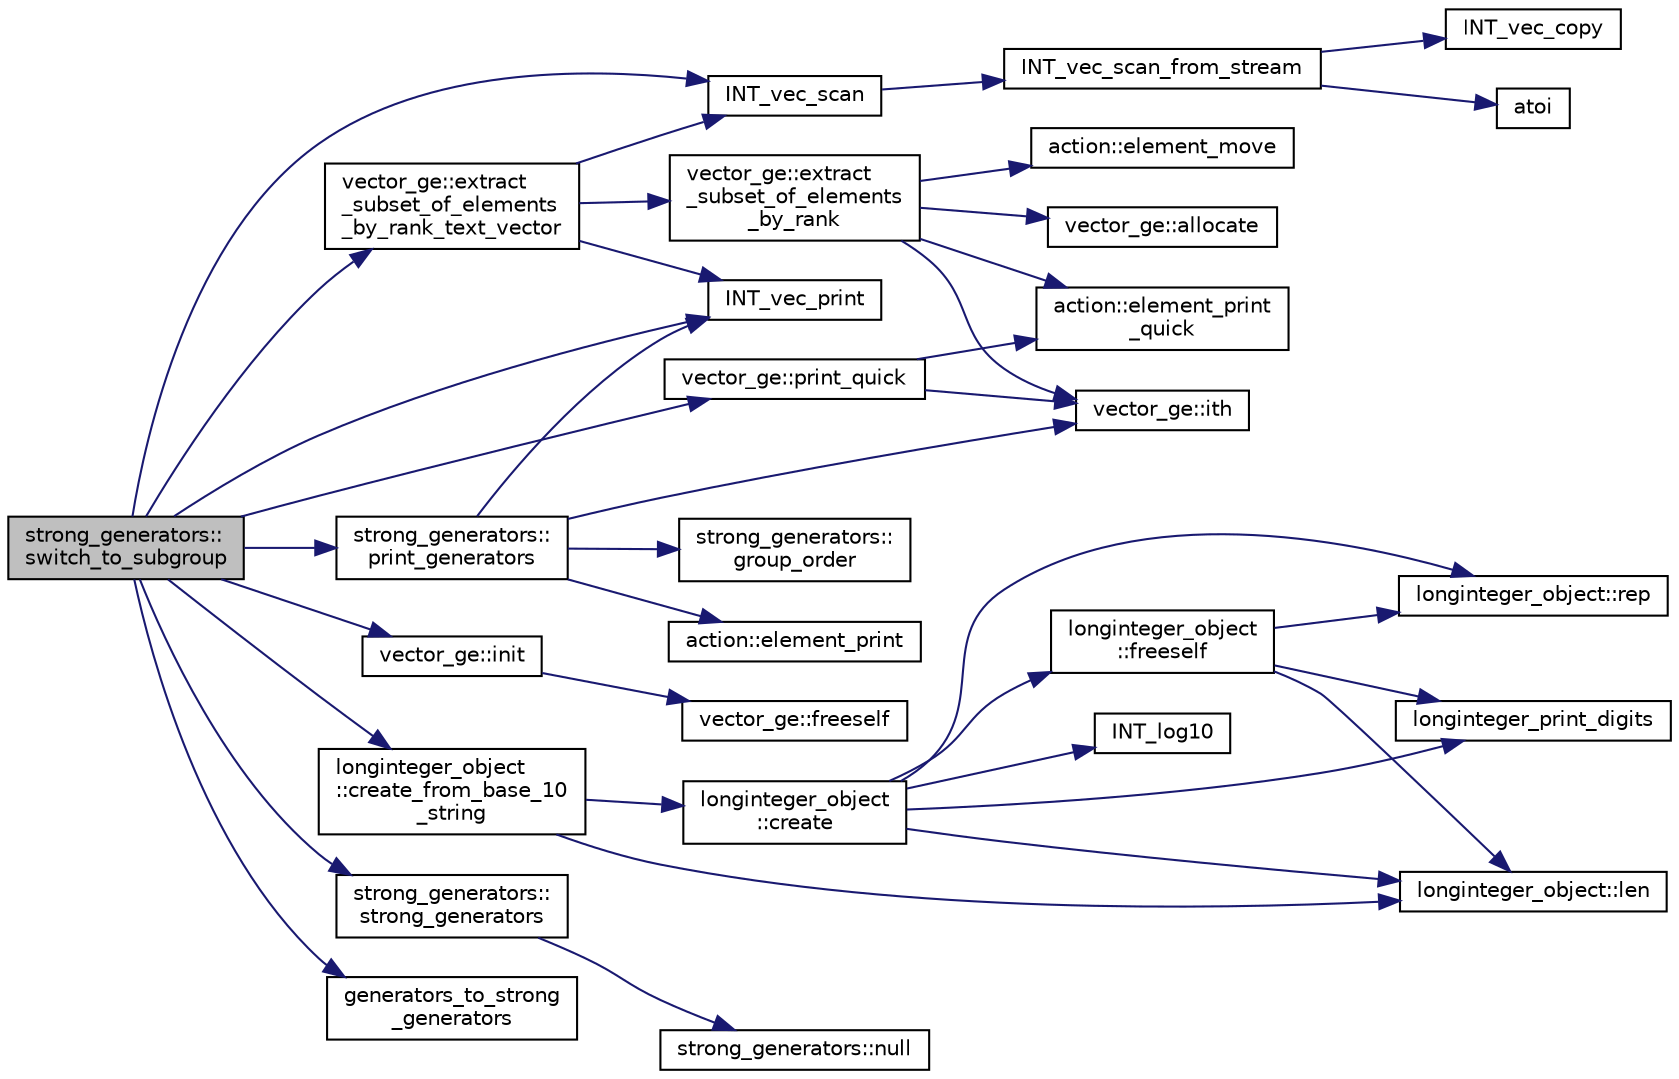 digraph "strong_generators::switch_to_subgroup"
{
  edge [fontname="Helvetica",fontsize="10",labelfontname="Helvetica",labelfontsize="10"];
  node [fontname="Helvetica",fontsize="10",shape=record];
  rankdir="LR";
  Node5452 [label="strong_generators::\lswitch_to_subgroup",height=0.2,width=0.4,color="black", fillcolor="grey75", style="filled", fontcolor="black"];
  Node5452 -> Node5453 [color="midnightblue",fontsize="10",style="solid",fontname="Helvetica"];
  Node5453 [label="INT_vec_scan",height=0.2,width=0.4,color="black", fillcolor="white", style="filled",URL="$d5/db4/io__and__os_8h.html#a9aa706d3f0c3bb83182eed9ab9747582"];
  Node5453 -> Node5454 [color="midnightblue",fontsize="10",style="solid",fontname="Helvetica"];
  Node5454 [label="INT_vec_scan_from_stream",height=0.2,width=0.4,color="black", fillcolor="white", style="filled",URL="$d4/d74/util_8_c.html#a7dc639ea3d5da900adb978c9322353a7"];
  Node5454 -> Node5455 [color="midnightblue",fontsize="10",style="solid",fontname="Helvetica"];
  Node5455 [label="atoi",height=0.2,width=0.4,color="black", fillcolor="white", style="filled",URL="$d9/d60/discreta_8h.html#ad0ac71cbcb495289e474437d6b7d7fac"];
  Node5454 -> Node5456 [color="midnightblue",fontsize="10",style="solid",fontname="Helvetica"];
  Node5456 [label="INT_vec_copy",height=0.2,width=0.4,color="black", fillcolor="white", style="filled",URL="$d4/d74/util_8_c.html#ac2d875e27e009af6ec04d17254d11075"];
  Node5452 -> Node5457 [color="midnightblue",fontsize="10",style="solid",fontname="Helvetica"];
  Node5457 [label="INT_vec_print",height=0.2,width=0.4,color="black", fillcolor="white", style="filled",URL="$df/dbf/sajeeb_8_c.html#a79a5901af0b47dd0d694109543c027fe"];
  Node5452 -> Node5458 [color="midnightblue",fontsize="10",style="solid",fontname="Helvetica"];
  Node5458 [label="vector_ge::init",height=0.2,width=0.4,color="black", fillcolor="white", style="filled",URL="$d4/d6e/classvector__ge.html#afe1d6befd1f1501e6be34afbaa9d30a8"];
  Node5458 -> Node5459 [color="midnightblue",fontsize="10",style="solid",fontname="Helvetica"];
  Node5459 [label="vector_ge::freeself",height=0.2,width=0.4,color="black", fillcolor="white", style="filled",URL="$d4/d6e/classvector__ge.html#aa002e4b715cc73a9b8b367d29700b452"];
  Node5452 -> Node5460 [color="midnightblue",fontsize="10",style="solid",fontname="Helvetica"];
  Node5460 [label="vector_ge::extract\l_subset_of_elements\l_by_rank_text_vector",height=0.2,width=0.4,color="black", fillcolor="white", style="filled",URL="$d4/d6e/classvector__ge.html#a9e5254c6ef59836510553bef6dedb908"];
  Node5460 -> Node5453 [color="midnightblue",fontsize="10",style="solid",fontname="Helvetica"];
  Node5460 -> Node5457 [color="midnightblue",fontsize="10",style="solid",fontname="Helvetica"];
  Node5460 -> Node5461 [color="midnightblue",fontsize="10",style="solid",fontname="Helvetica"];
  Node5461 [label="vector_ge::extract\l_subset_of_elements\l_by_rank",height=0.2,width=0.4,color="black", fillcolor="white", style="filled",URL="$d4/d6e/classvector__ge.html#a84d1cf9cccccb972ff761bd57eded556"];
  Node5461 -> Node5462 [color="midnightblue",fontsize="10",style="solid",fontname="Helvetica"];
  Node5462 [label="vector_ge::allocate",height=0.2,width=0.4,color="black", fillcolor="white", style="filled",URL="$d4/d6e/classvector__ge.html#a35b062a9201b30f0a87bf87702d243ae"];
  Node5461 -> Node5463 [color="midnightblue",fontsize="10",style="solid",fontname="Helvetica"];
  Node5463 [label="action::element_print\l_quick",height=0.2,width=0.4,color="black", fillcolor="white", style="filled",URL="$d2/d86/classaction.html#a4844680cf6750396f76494a28655265b"];
  Node5461 -> Node5464 [color="midnightblue",fontsize="10",style="solid",fontname="Helvetica"];
  Node5464 [label="action::element_move",height=0.2,width=0.4,color="black", fillcolor="white", style="filled",URL="$d2/d86/classaction.html#a550947491bbb534d3d7951f50198a874"];
  Node5461 -> Node5465 [color="midnightblue",fontsize="10",style="solid",fontname="Helvetica"];
  Node5465 [label="vector_ge::ith",height=0.2,width=0.4,color="black", fillcolor="white", style="filled",URL="$d4/d6e/classvector__ge.html#a1ff002e8b746a9beb119d57dcd4a15ff"];
  Node5452 -> Node5466 [color="midnightblue",fontsize="10",style="solid",fontname="Helvetica"];
  Node5466 [label="vector_ge::print_quick",height=0.2,width=0.4,color="black", fillcolor="white", style="filled",URL="$d4/d6e/classvector__ge.html#a07262bf7e62323977854b0884c85d549"];
  Node5466 -> Node5463 [color="midnightblue",fontsize="10",style="solid",fontname="Helvetica"];
  Node5466 -> Node5465 [color="midnightblue",fontsize="10",style="solid",fontname="Helvetica"];
  Node5452 -> Node5467 [color="midnightblue",fontsize="10",style="solid",fontname="Helvetica"];
  Node5467 [label="longinteger_object\l::create_from_base_10\l_string",height=0.2,width=0.4,color="black", fillcolor="white", style="filled",URL="$dd/d7e/classlonginteger__object.html#a150fd7670370aa1e497d07a9b5038d09"];
  Node5467 -> Node5468 [color="midnightblue",fontsize="10",style="solid",fontname="Helvetica"];
  Node5468 [label="longinteger_object::len",height=0.2,width=0.4,color="black", fillcolor="white", style="filled",URL="$dd/d7e/classlonginteger__object.html#a0bfeae35be8a6fd44ed7f76413596ab1"];
  Node5467 -> Node5469 [color="midnightblue",fontsize="10",style="solid",fontname="Helvetica"];
  Node5469 [label="longinteger_object\l::create",height=0.2,width=0.4,color="black", fillcolor="white", style="filled",URL="$dd/d7e/classlonginteger__object.html#a95d2eebc60849c3963a49298b1f498c2"];
  Node5469 -> Node5470 [color="midnightblue",fontsize="10",style="solid",fontname="Helvetica"];
  Node5470 [label="longinteger_object\l::freeself",height=0.2,width=0.4,color="black", fillcolor="white", style="filled",URL="$dd/d7e/classlonginteger__object.html#a06450f8c4795d81da6d680830ef958a1"];
  Node5470 -> Node5471 [color="midnightblue",fontsize="10",style="solid",fontname="Helvetica"];
  Node5471 [label="longinteger_print_digits",height=0.2,width=0.4,color="black", fillcolor="white", style="filled",URL="$de/dc5/algebra__and__number__theory_8h.html#ac2bac7b12f5b6440b8dad275cd7a157d"];
  Node5470 -> Node5472 [color="midnightblue",fontsize="10",style="solid",fontname="Helvetica"];
  Node5472 [label="longinteger_object::rep",height=0.2,width=0.4,color="black", fillcolor="white", style="filled",URL="$dd/d7e/classlonginteger__object.html#a3ecaf12738cc721d281c416503f241e2"];
  Node5470 -> Node5468 [color="midnightblue",fontsize="10",style="solid",fontname="Helvetica"];
  Node5469 -> Node5473 [color="midnightblue",fontsize="10",style="solid",fontname="Helvetica"];
  Node5473 [label="INT_log10",height=0.2,width=0.4,color="black", fillcolor="white", style="filled",URL="$de/dc5/algebra__and__number__theory_8h.html#a98bc0a6c562370a355165d2538dac250"];
  Node5469 -> Node5471 [color="midnightblue",fontsize="10",style="solid",fontname="Helvetica"];
  Node5469 -> Node5472 [color="midnightblue",fontsize="10",style="solid",fontname="Helvetica"];
  Node5469 -> Node5468 [color="midnightblue",fontsize="10",style="solid",fontname="Helvetica"];
  Node5452 -> Node5474 [color="midnightblue",fontsize="10",style="solid",fontname="Helvetica"];
  Node5474 [label="strong_generators::\lstrong_generators",height=0.2,width=0.4,color="black", fillcolor="white", style="filled",URL="$dc/d09/classstrong__generators.html#a21fe01627384464cd600bd858acb6c40"];
  Node5474 -> Node5475 [color="midnightblue",fontsize="10",style="solid",fontname="Helvetica"];
  Node5475 [label="strong_generators::null",height=0.2,width=0.4,color="black", fillcolor="white", style="filled",URL="$dc/d09/classstrong__generators.html#a6c749e2b2e07381b291f76a3841334f0"];
  Node5452 -> Node5476 [color="midnightblue",fontsize="10",style="solid",fontname="Helvetica"];
  Node5476 [label="generators_to_strong\l_generators",height=0.2,width=0.4,color="black", fillcolor="white", style="filled",URL="$d5/d90/action__global_8_c.html#aaa17f24fdab7065fbb11a06c513a4562"];
  Node5452 -> Node5477 [color="midnightblue",fontsize="10",style="solid",fontname="Helvetica"];
  Node5477 [label="strong_generators::\lprint_generators",height=0.2,width=0.4,color="black", fillcolor="white", style="filled",URL="$dc/d09/classstrong__generators.html#adccd259b435afd96d89cd664daa6c897"];
  Node5477 -> Node5478 [color="midnightblue",fontsize="10",style="solid",fontname="Helvetica"];
  Node5478 [label="strong_generators::\lgroup_order",height=0.2,width=0.4,color="black", fillcolor="white", style="filled",URL="$dc/d09/classstrong__generators.html#a91f453c2bfd6502b96f4b4eed16beb20"];
  Node5477 -> Node5457 [color="midnightblue",fontsize="10",style="solid",fontname="Helvetica"];
  Node5477 -> Node5479 [color="midnightblue",fontsize="10",style="solid",fontname="Helvetica"];
  Node5479 [label="action::element_print",height=0.2,width=0.4,color="black", fillcolor="white", style="filled",URL="$d2/d86/classaction.html#ae38c3ef3c1125213733d63c6fc3c40cd"];
  Node5477 -> Node5465 [color="midnightblue",fontsize="10",style="solid",fontname="Helvetica"];
}
